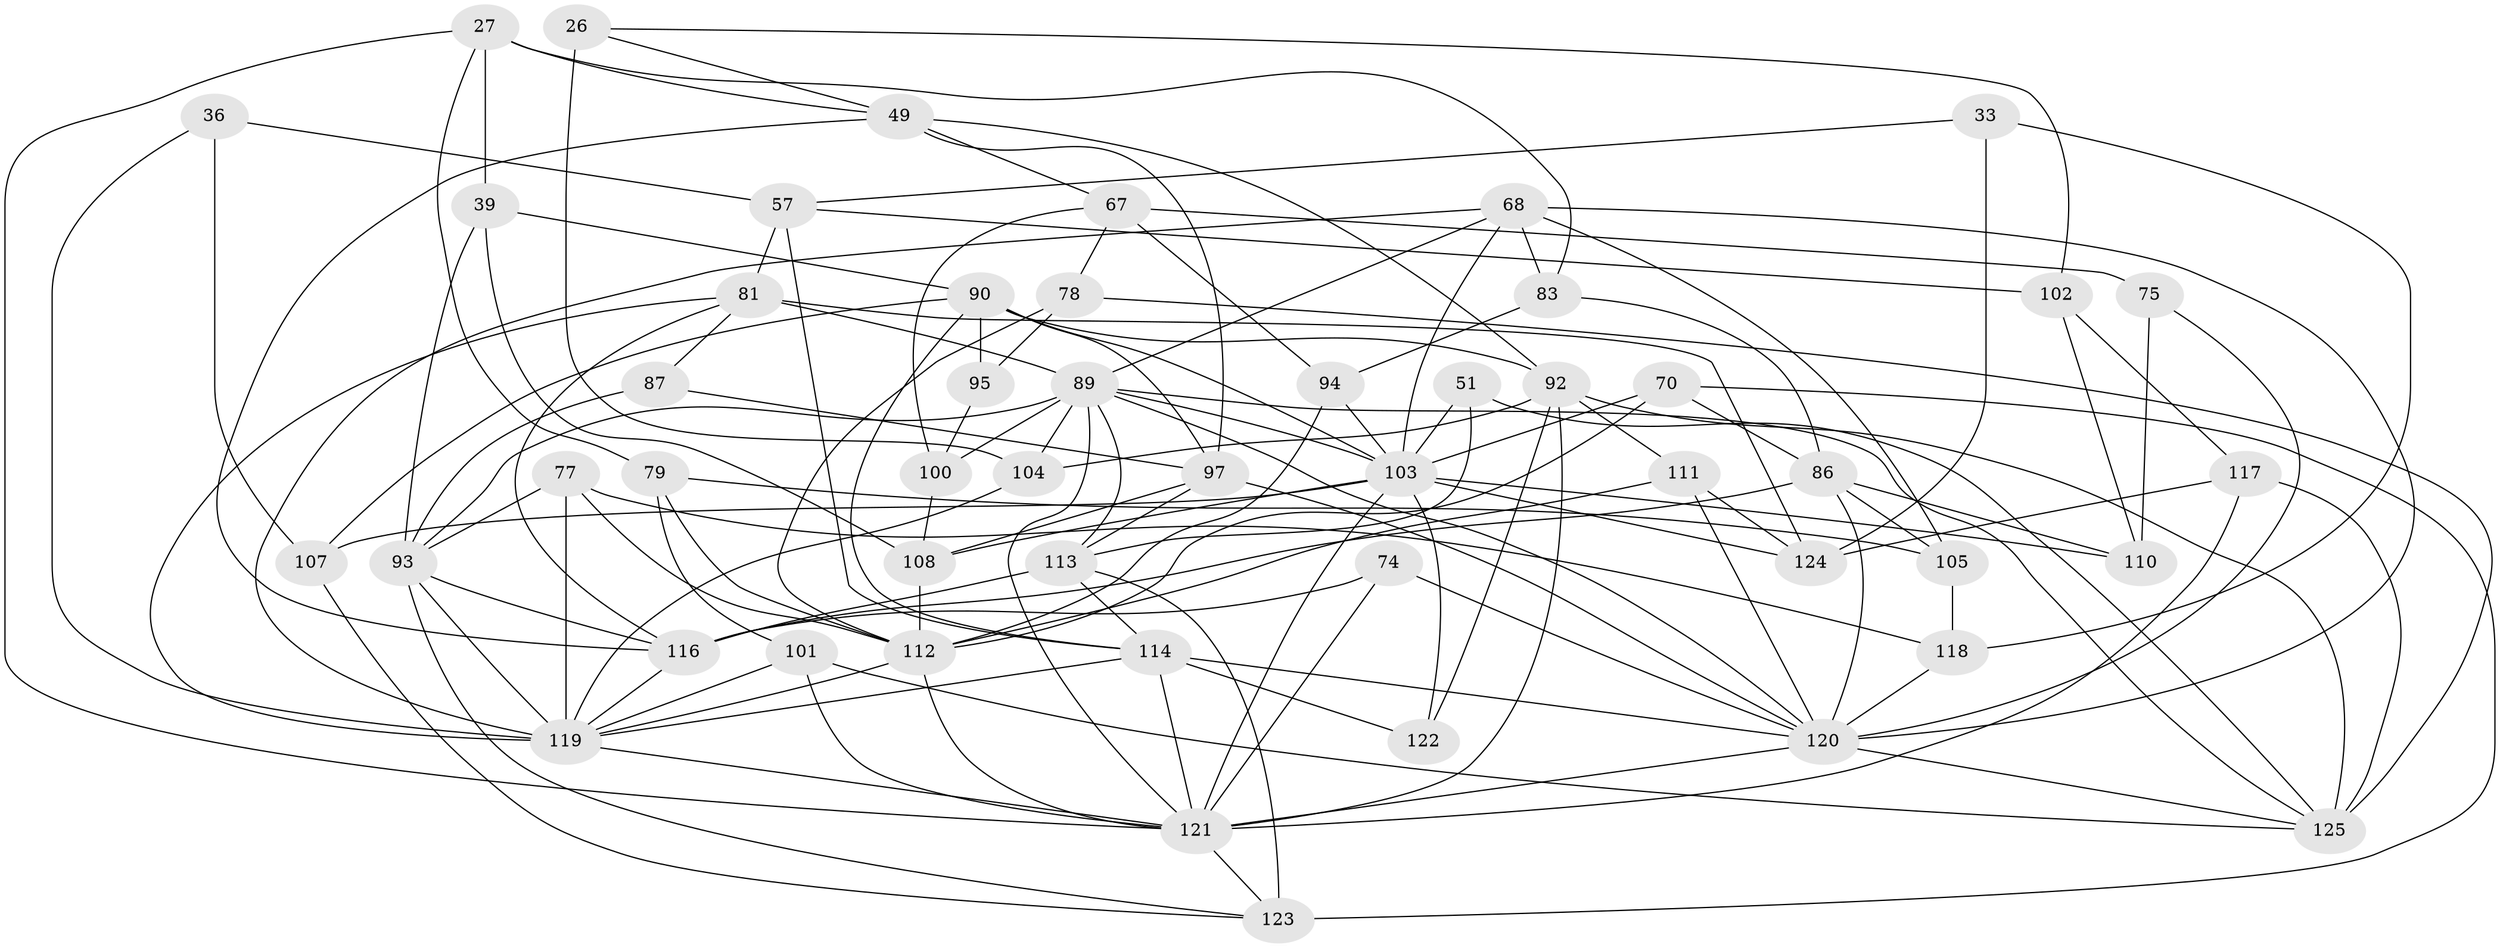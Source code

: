// original degree distribution, {4: 1.0}
// Generated by graph-tools (version 1.1) at 2025/04/03/04/25 22:04:16]
// undirected, 50 vertices, 134 edges
graph export_dot {
graph [start="1"]
  node [color=gray90,style=filled];
  26;
  27 [super="+4"];
  33;
  36;
  39 [super="+29"];
  49 [super="+25"];
  51 [super="+22"];
  57 [super="+3"];
  67 [super="+37"];
  68 [super="+43+65"];
  70;
  74;
  75;
  77;
  78;
  79;
  81 [super="+53+61"];
  83;
  86 [super="+56+84"];
  87;
  89 [super="+60+85+88"];
  90 [super="+80+64"];
  92 [super="+32+58"];
  93 [super="+16+52"];
  94;
  95;
  97 [super="+66+72"];
  100;
  101;
  102;
  103 [super="+98+99+40"];
  104 [super="+18"];
  105;
  107;
  108 [super="+106"];
  110;
  111;
  112 [super="+2+44+73"];
  113 [super="+46"];
  114 [super="+48+71"];
  116 [super="+6+8"];
  117;
  118;
  119 [super="+42+82"];
  120 [super="+24+55+59+109"];
  121 [super="+96+115+91"];
  122;
  123 [super="+50"];
  124 [super="+21"];
  125 [super="+41+47"];
  26 -- 104 [weight=2];
  26 -- 102;
  26 -- 49;
  27 -- 83;
  27 -- 79;
  27 -- 39 [weight=2];
  27 -- 49;
  27 -- 121;
  33 -- 118;
  33 -- 124 [weight=2];
  33 -- 57;
  36 -- 57 [weight=2];
  36 -- 107;
  36 -- 119;
  39 -- 93;
  39 -- 108;
  39 -- 90 [weight=2];
  49 -- 92 [weight=2];
  49 -- 116 [weight=2];
  49 -- 97;
  49 -- 67;
  51 -- 113;
  51 -- 103 [weight=4];
  51 -- 125;
  57 -- 102;
  57 -- 114;
  57 -- 81;
  67 -- 75 [weight=2];
  67 -- 94;
  67 -- 100;
  67 -- 78;
  68 -- 103 [weight=2];
  68 -- 119 [weight=2];
  68 -- 105;
  68 -- 120 [weight=2];
  68 -- 89 [weight=2];
  68 -- 83;
  70 -- 112;
  70 -- 123;
  70 -- 103;
  70 -- 86;
  74 -- 116;
  74 -- 121 [weight=2];
  74 -- 120;
  75 -- 110;
  75 -- 120;
  77 -- 118;
  77 -- 119;
  77 -- 112;
  77 -- 93;
  78 -- 95;
  78 -- 112;
  78 -- 125;
  79 -- 105;
  79 -- 101;
  79 -- 112;
  81 -- 87;
  81 -- 124;
  81 -- 89 [weight=3];
  81 -- 116;
  81 -- 119;
  83 -- 94;
  83 -- 86;
  86 -- 116;
  86 -- 110;
  86 -- 105;
  86 -- 120 [weight=3];
  87 -- 97 [weight=2];
  87 -- 93;
  89 -- 113 [weight=2];
  89 -- 120;
  89 -- 93 [weight=2];
  89 -- 103;
  89 -- 121;
  89 -- 100;
  89 -- 104 [weight=2];
  89 -- 125;
  90 -- 92 [weight=2];
  90 -- 97 [weight=2];
  90 -- 103 [weight=2];
  90 -- 95 [weight=2];
  90 -- 107;
  90 -- 114 [weight=3];
  92 -- 122;
  92 -- 104;
  92 -- 111;
  92 -- 121;
  92 -- 125 [weight=2];
  93 -- 123;
  93 -- 116;
  93 -- 119;
  94 -- 112;
  94 -- 103;
  95 -- 100;
  97 -- 113;
  97 -- 108;
  97 -- 120;
  100 -- 108;
  101 -- 121;
  101 -- 119;
  101 -- 125;
  102 -- 117;
  102 -- 110;
  103 -- 110;
  103 -- 107;
  103 -- 108 [weight=2];
  103 -- 122;
  103 -- 124;
  103 -- 121 [weight=3];
  104 -- 119;
  105 -- 118;
  107 -- 123;
  108 -- 112;
  111 -- 124;
  111 -- 120;
  111 -- 112;
  112 -- 121 [weight=2];
  112 -- 119;
  113 -- 123 [weight=2];
  113 -- 116;
  113 -- 114;
  114 -- 119;
  114 -- 122 [weight=2];
  114 -- 121 [weight=3];
  114 -- 120 [weight=3];
  116 -- 119;
  117 -- 125;
  117 -- 124;
  117 -- 121;
  118 -- 120;
  119 -- 121;
  120 -- 121;
  120 -- 125;
  121 -- 123;
}
